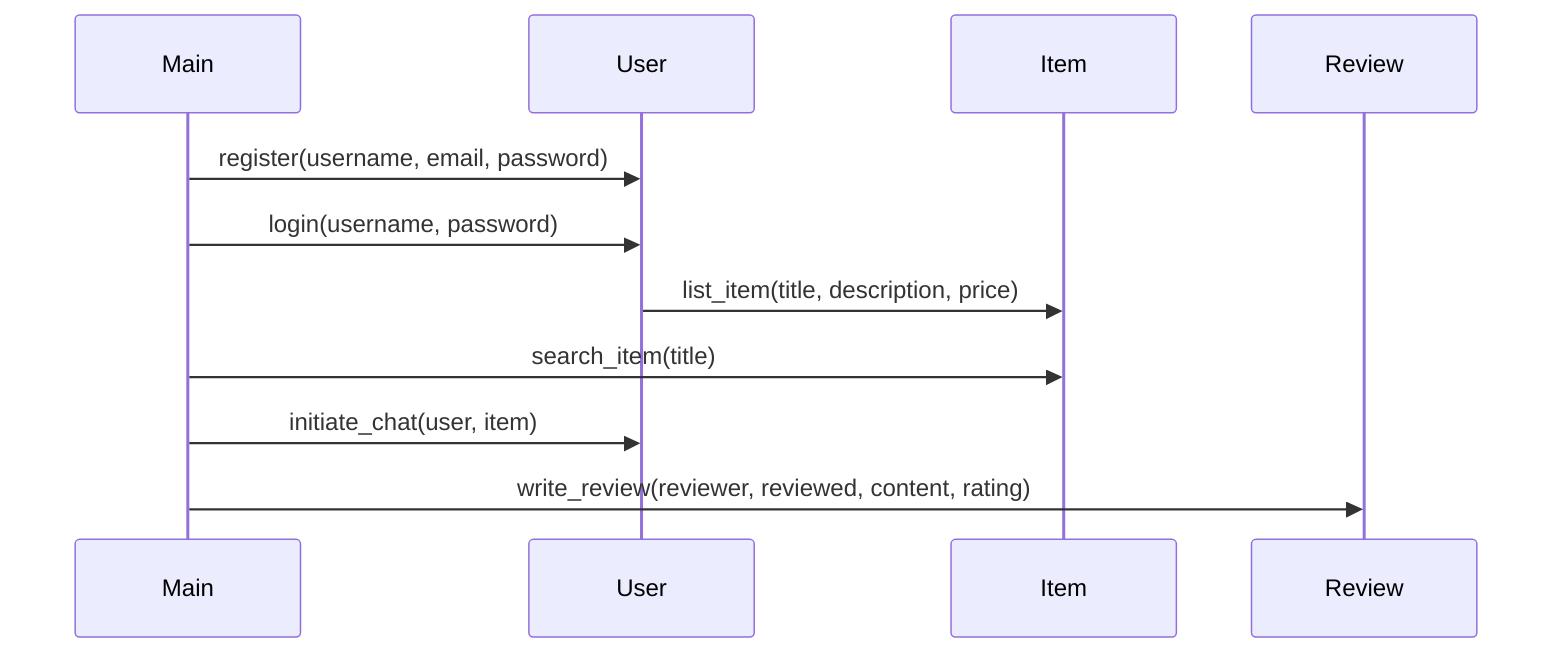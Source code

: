 sequenceDiagram
    participant M as Main
    participant U as User
    participant I as Item
    participant R as Review
    M->>U: register(username, email, password)
    M->>U: login(username, password)
    U->>I: list_item(title, description, price)
    M->>I: search_item(title)
    M->>U: initiate_chat(user, item)
    M->>R: write_review(reviewer, reviewed, content, rating)